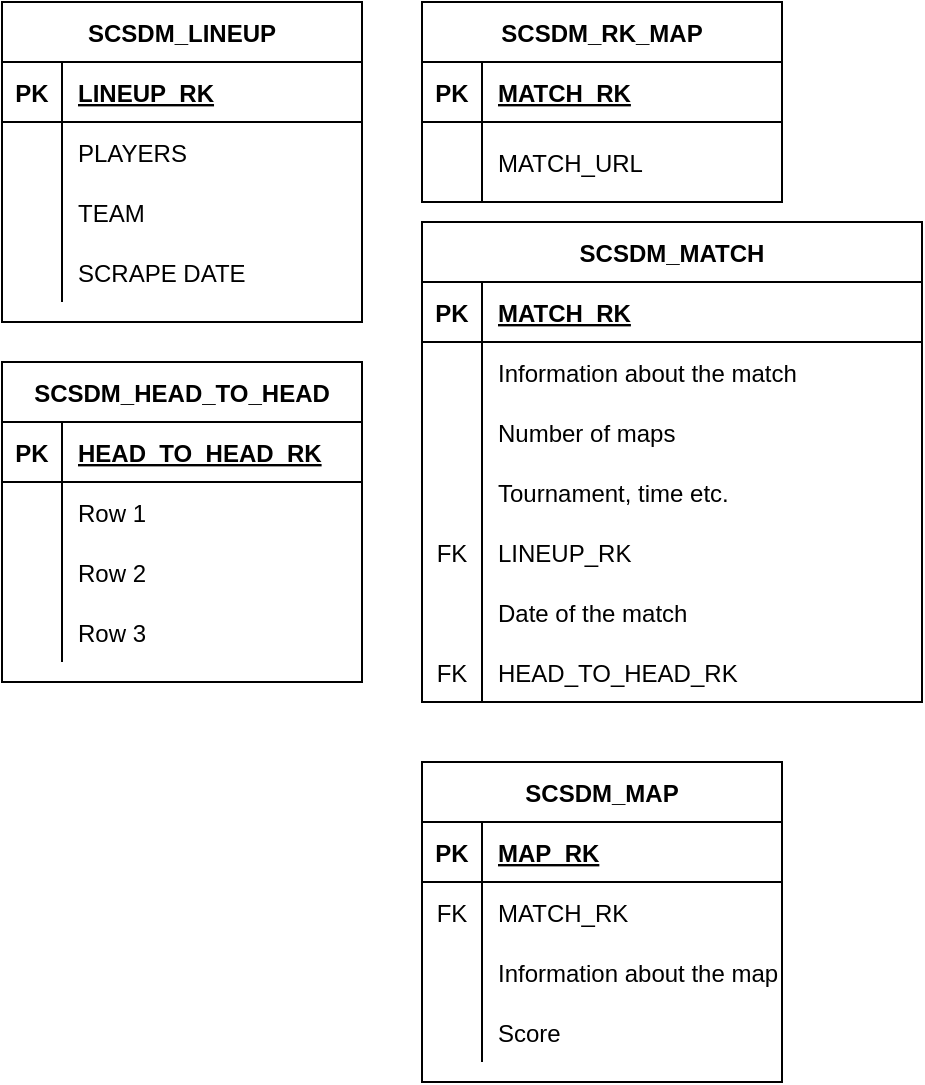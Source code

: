 <mxfile version="13.7.7" type="device"><diagram id="2qaldOQX481ZHARPjsJ8" name="Page-1"><mxGraphModel dx="981" dy="492" grid="1" gridSize="10" guides="1" tooltips="1" connect="1" arrows="1" fold="1" page="1" pageScale="1" pageWidth="827" pageHeight="1169" math="0" shadow="0"><root><mxCell id="0"/><mxCell id="1" parent="0"/><mxCell id="ufbRE9iXcmIKrwFigK5V-14" value="SCSDM_RK_MAP" style="shape=table;startSize=30;container=1;collapsible=1;childLayout=tableLayout;fixedRows=1;rowLines=0;fontStyle=1;align=center;resizeLast=1;" vertex="1" parent="1"><mxGeometry x="440" y="260" width="180" height="100" as="geometry"/></mxCell><mxCell id="ufbRE9iXcmIKrwFigK5V-15" value="" style="shape=partialRectangle;collapsible=0;dropTarget=0;pointerEvents=0;fillColor=none;top=0;left=0;bottom=1;right=0;points=[[0,0.5],[1,0.5]];portConstraint=eastwest;" vertex="1" parent="ufbRE9iXcmIKrwFigK5V-14"><mxGeometry y="30" width="180" height="30" as="geometry"/></mxCell><mxCell id="ufbRE9iXcmIKrwFigK5V-16" value="PK" style="shape=partialRectangle;connectable=0;fillColor=none;top=0;left=0;bottom=0;right=0;fontStyle=1;overflow=hidden;" vertex="1" parent="ufbRE9iXcmIKrwFigK5V-15"><mxGeometry width="30" height="30" as="geometry"/></mxCell><mxCell id="ufbRE9iXcmIKrwFigK5V-17" value="MATCH_RK" style="shape=partialRectangle;connectable=0;fillColor=none;top=0;left=0;bottom=0;right=0;align=left;spacingLeft=6;fontStyle=5;overflow=hidden;" vertex="1" parent="ufbRE9iXcmIKrwFigK5V-15"><mxGeometry x="30" width="150" height="30" as="geometry"/></mxCell><mxCell id="ufbRE9iXcmIKrwFigK5V-18" value="" style="shape=partialRectangle;collapsible=0;dropTarget=0;pointerEvents=0;fillColor=none;top=0;left=0;bottom=0;right=0;points=[[0,0.5],[1,0.5]];portConstraint=eastwest;" vertex="1" parent="ufbRE9iXcmIKrwFigK5V-14"><mxGeometry y="60" width="180" height="40" as="geometry"/></mxCell><mxCell id="ufbRE9iXcmIKrwFigK5V-19" value="" style="shape=partialRectangle;connectable=0;fillColor=none;top=0;left=0;bottom=0;right=0;editable=1;overflow=hidden;" vertex="1" parent="ufbRE9iXcmIKrwFigK5V-18"><mxGeometry width="30" height="40" as="geometry"/></mxCell><mxCell id="ufbRE9iXcmIKrwFigK5V-20" value="MATCH_URL" style="shape=partialRectangle;connectable=0;fillColor=none;top=0;left=0;bottom=0;right=0;align=left;spacingLeft=6;overflow=hidden;" vertex="1" parent="ufbRE9iXcmIKrwFigK5V-18"><mxGeometry x="30" width="150" height="40" as="geometry"/></mxCell><mxCell id="ufbRE9iXcmIKrwFigK5V-27" value="SCSDM_MATCH" style="shape=table;startSize=30;container=1;collapsible=1;childLayout=tableLayout;fixedRows=1;rowLines=0;fontStyle=1;align=center;resizeLast=1;" vertex="1" parent="1"><mxGeometry x="440" y="370" width="250" height="240" as="geometry"/></mxCell><mxCell id="ufbRE9iXcmIKrwFigK5V-28" value="" style="shape=partialRectangle;collapsible=0;dropTarget=0;pointerEvents=0;fillColor=none;top=0;left=0;bottom=1;right=0;points=[[0,0.5],[1,0.5]];portConstraint=eastwest;" vertex="1" parent="ufbRE9iXcmIKrwFigK5V-27"><mxGeometry y="30" width="250" height="30" as="geometry"/></mxCell><mxCell id="ufbRE9iXcmIKrwFigK5V-29" value="PK" style="shape=partialRectangle;connectable=0;fillColor=none;top=0;left=0;bottom=0;right=0;fontStyle=1;overflow=hidden;" vertex="1" parent="ufbRE9iXcmIKrwFigK5V-28"><mxGeometry width="30" height="30" as="geometry"/></mxCell><mxCell id="ufbRE9iXcmIKrwFigK5V-30" value="MATCH_RK" style="shape=partialRectangle;connectable=0;fillColor=none;top=0;left=0;bottom=0;right=0;align=left;spacingLeft=6;fontStyle=5;overflow=hidden;" vertex="1" parent="ufbRE9iXcmIKrwFigK5V-28"><mxGeometry x="30" width="220" height="30" as="geometry"/></mxCell><mxCell id="ufbRE9iXcmIKrwFigK5V-31" value="" style="shape=partialRectangle;collapsible=0;dropTarget=0;pointerEvents=0;fillColor=none;top=0;left=0;bottom=0;right=0;points=[[0,0.5],[1,0.5]];portConstraint=eastwest;" vertex="1" parent="ufbRE9iXcmIKrwFigK5V-27"><mxGeometry y="60" width="250" height="30" as="geometry"/></mxCell><mxCell id="ufbRE9iXcmIKrwFigK5V-32" value="" style="shape=partialRectangle;connectable=0;fillColor=none;top=0;left=0;bottom=0;right=0;editable=1;overflow=hidden;" vertex="1" parent="ufbRE9iXcmIKrwFigK5V-31"><mxGeometry width="30" height="30" as="geometry"/></mxCell><mxCell id="ufbRE9iXcmIKrwFigK5V-33" value="Information about the match" style="shape=partialRectangle;connectable=0;fillColor=none;top=0;left=0;bottom=0;right=0;align=left;spacingLeft=6;overflow=hidden;" vertex="1" parent="ufbRE9iXcmIKrwFigK5V-31"><mxGeometry x="30" width="220" height="30" as="geometry"/></mxCell><mxCell id="ufbRE9iXcmIKrwFigK5V-34" value="" style="shape=partialRectangle;collapsible=0;dropTarget=0;pointerEvents=0;fillColor=none;top=0;left=0;bottom=0;right=0;points=[[0,0.5],[1,0.5]];portConstraint=eastwest;" vertex="1" parent="ufbRE9iXcmIKrwFigK5V-27"><mxGeometry y="90" width="250" height="30" as="geometry"/></mxCell><mxCell id="ufbRE9iXcmIKrwFigK5V-35" value="" style="shape=partialRectangle;connectable=0;fillColor=none;top=0;left=0;bottom=0;right=0;editable=1;overflow=hidden;" vertex="1" parent="ufbRE9iXcmIKrwFigK5V-34"><mxGeometry width="30" height="30" as="geometry"/></mxCell><mxCell id="ufbRE9iXcmIKrwFigK5V-36" value="Number of maps" style="shape=partialRectangle;connectable=0;fillColor=none;top=0;left=0;bottom=0;right=0;align=left;spacingLeft=6;overflow=hidden;" vertex="1" parent="ufbRE9iXcmIKrwFigK5V-34"><mxGeometry x="30" width="220" height="30" as="geometry"/></mxCell><mxCell id="ufbRE9iXcmIKrwFigK5V-37" value="" style="shape=partialRectangle;collapsible=0;dropTarget=0;pointerEvents=0;fillColor=none;top=0;left=0;bottom=0;right=0;points=[[0,0.5],[1,0.5]];portConstraint=eastwest;" vertex="1" parent="ufbRE9iXcmIKrwFigK5V-27"><mxGeometry y="120" width="250" height="30" as="geometry"/></mxCell><mxCell id="ufbRE9iXcmIKrwFigK5V-38" value="" style="shape=partialRectangle;connectable=0;fillColor=none;top=0;left=0;bottom=0;right=0;editable=1;overflow=hidden;" vertex="1" parent="ufbRE9iXcmIKrwFigK5V-37"><mxGeometry width="30" height="30" as="geometry"/></mxCell><mxCell id="ufbRE9iXcmIKrwFigK5V-39" value="Tournament, time etc." style="shape=partialRectangle;connectable=0;fillColor=none;top=0;left=0;bottom=0;right=0;align=left;spacingLeft=6;overflow=hidden;" vertex="1" parent="ufbRE9iXcmIKrwFigK5V-37"><mxGeometry x="30" width="220" height="30" as="geometry"/></mxCell><mxCell id="ufbRE9iXcmIKrwFigK5V-53" value="" style="shape=partialRectangle;collapsible=0;dropTarget=0;pointerEvents=0;fillColor=none;top=0;left=0;bottom=0;right=0;points=[[0,0.5],[1,0.5]];portConstraint=eastwest;" vertex="1" parent="ufbRE9iXcmIKrwFigK5V-27"><mxGeometry y="150" width="250" height="30" as="geometry"/></mxCell><mxCell id="ufbRE9iXcmIKrwFigK5V-54" value="FK" style="shape=partialRectangle;connectable=0;fillColor=none;top=0;left=0;bottom=0;right=0;editable=1;overflow=hidden;" vertex="1" parent="ufbRE9iXcmIKrwFigK5V-53"><mxGeometry width="30" height="30" as="geometry"/></mxCell><mxCell id="ufbRE9iXcmIKrwFigK5V-55" value="LINEUP_RK" style="shape=partialRectangle;connectable=0;fillColor=none;top=0;left=0;bottom=0;right=0;align=left;spacingLeft=6;overflow=hidden;" vertex="1" parent="ufbRE9iXcmIKrwFigK5V-53"><mxGeometry x="30" width="220" height="30" as="geometry"/></mxCell><mxCell id="ufbRE9iXcmIKrwFigK5V-69" value="" style="shape=partialRectangle;collapsible=0;dropTarget=0;pointerEvents=0;fillColor=none;top=0;left=0;bottom=0;right=0;points=[[0,0.5],[1,0.5]];portConstraint=eastwest;" vertex="1" parent="ufbRE9iXcmIKrwFigK5V-27"><mxGeometry y="180" width="250" height="30" as="geometry"/></mxCell><mxCell id="ufbRE9iXcmIKrwFigK5V-70" value="" style="shape=partialRectangle;connectable=0;fillColor=none;top=0;left=0;bottom=0;right=0;editable=1;overflow=hidden;" vertex="1" parent="ufbRE9iXcmIKrwFigK5V-69"><mxGeometry width="30" height="30" as="geometry"/></mxCell><mxCell id="ufbRE9iXcmIKrwFigK5V-71" value="Date of the match" style="shape=partialRectangle;connectable=0;fillColor=none;top=0;left=0;bottom=0;right=0;align=left;spacingLeft=6;overflow=hidden;" vertex="1" parent="ufbRE9iXcmIKrwFigK5V-69"><mxGeometry x="30" width="220" height="30" as="geometry"/></mxCell><mxCell id="ufbRE9iXcmIKrwFigK5V-85" value="" style="shape=partialRectangle;collapsible=0;dropTarget=0;pointerEvents=0;fillColor=none;top=0;left=0;bottom=0;right=0;points=[[0,0.5],[1,0.5]];portConstraint=eastwest;" vertex="1" parent="ufbRE9iXcmIKrwFigK5V-27"><mxGeometry y="210" width="250" height="30" as="geometry"/></mxCell><mxCell id="ufbRE9iXcmIKrwFigK5V-86" value="FK" style="shape=partialRectangle;connectable=0;fillColor=none;top=0;left=0;bottom=0;right=0;editable=1;overflow=hidden;" vertex="1" parent="ufbRE9iXcmIKrwFigK5V-85"><mxGeometry width="30" height="30" as="geometry"/></mxCell><mxCell id="ufbRE9iXcmIKrwFigK5V-87" value="HEAD_TO_HEAD_RK" style="shape=partialRectangle;connectable=0;fillColor=none;top=0;left=0;bottom=0;right=0;align=left;spacingLeft=6;overflow=hidden;" vertex="1" parent="ufbRE9iXcmIKrwFigK5V-85"><mxGeometry x="30" width="220" height="30" as="geometry"/></mxCell><mxCell id="ufbRE9iXcmIKrwFigK5V-56" value="SCSDM_LINEUP" style="shape=table;startSize=30;container=1;collapsible=1;childLayout=tableLayout;fixedRows=1;rowLines=0;fontStyle=1;align=center;resizeLast=1;" vertex="1" parent="1"><mxGeometry x="230" y="260" width="180" height="160" as="geometry"/></mxCell><mxCell id="ufbRE9iXcmIKrwFigK5V-57" value="" style="shape=partialRectangle;collapsible=0;dropTarget=0;pointerEvents=0;fillColor=none;top=0;left=0;bottom=1;right=0;points=[[0,0.5],[1,0.5]];portConstraint=eastwest;" vertex="1" parent="ufbRE9iXcmIKrwFigK5V-56"><mxGeometry y="30" width="180" height="30" as="geometry"/></mxCell><mxCell id="ufbRE9iXcmIKrwFigK5V-58" value="PK" style="shape=partialRectangle;connectable=0;fillColor=none;top=0;left=0;bottom=0;right=0;fontStyle=1;overflow=hidden;" vertex="1" parent="ufbRE9iXcmIKrwFigK5V-57"><mxGeometry width="30" height="30" as="geometry"/></mxCell><mxCell id="ufbRE9iXcmIKrwFigK5V-59" value="LINEUP_RK" style="shape=partialRectangle;connectable=0;fillColor=none;top=0;left=0;bottom=0;right=0;align=left;spacingLeft=6;fontStyle=5;overflow=hidden;" vertex="1" parent="ufbRE9iXcmIKrwFigK5V-57"><mxGeometry x="30" width="150" height="30" as="geometry"/></mxCell><mxCell id="ufbRE9iXcmIKrwFigK5V-60" value="" style="shape=partialRectangle;collapsible=0;dropTarget=0;pointerEvents=0;fillColor=none;top=0;left=0;bottom=0;right=0;points=[[0,0.5],[1,0.5]];portConstraint=eastwest;" vertex="1" parent="ufbRE9iXcmIKrwFigK5V-56"><mxGeometry y="60" width="180" height="30" as="geometry"/></mxCell><mxCell id="ufbRE9iXcmIKrwFigK5V-61" value="" style="shape=partialRectangle;connectable=0;fillColor=none;top=0;left=0;bottom=0;right=0;editable=1;overflow=hidden;" vertex="1" parent="ufbRE9iXcmIKrwFigK5V-60"><mxGeometry width="30" height="30" as="geometry"/></mxCell><mxCell id="ufbRE9iXcmIKrwFigK5V-62" value="PLAYERS" style="shape=partialRectangle;connectable=0;fillColor=none;top=0;left=0;bottom=0;right=0;align=left;spacingLeft=6;overflow=hidden;" vertex="1" parent="ufbRE9iXcmIKrwFigK5V-60"><mxGeometry x="30" width="150" height="30" as="geometry"/></mxCell><mxCell id="ufbRE9iXcmIKrwFigK5V-63" value="" style="shape=partialRectangle;collapsible=0;dropTarget=0;pointerEvents=0;fillColor=none;top=0;left=0;bottom=0;right=0;points=[[0,0.5],[1,0.5]];portConstraint=eastwest;" vertex="1" parent="ufbRE9iXcmIKrwFigK5V-56"><mxGeometry y="90" width="180" height="30" as="geometry"/></mxCell><mxCell id="ufbRE9iXcmIKrwFigK5V-64" value="" style="shape=partialRectangle;connectable=0;fillColor=none;top=0;left=0;bottom=0;right=0;editable=1;overflow=hidden;" vertex="1" parent="ufbRE9iXcmIKrwFigK5V-63"><mxGeometry width="30" height="30" as="geometry"/></mxCell><mxCell id="ufbRE9iXcmIKrwFigK5V-65" value="TEAM" style="shape=partialRectangle;connectable=0;fillColor=none;top=0;left=0;bottom=0;right=0;align=left;spacingLeft=6;overflow=hidden;" vertex="1" parent="ufbRE9iXcmIKrwFigK5V-63"><mxGeometry x="30" width="150" height="30" as="geometry"/></mxCell><mxCell id="ufbRE9iXcmIKrwFigK5V-66" value="" style="shape=partialRectangle;collapsible=0;dropTarget=0;pointerEvents=0;fillColor=none;top=0;left=0;bottom=0;right=0;points=[[0,0.5],[1,0.5]];portConstraint=eastwest;" vertex="1" parent="ufbRE9iXcmIKrwFigK5V-56"><mxGeometry y="120" width="180" height="30" as="geometry"/></mxCell><mxCell id="ufbRE9iXcmIKrwFigK5V-67" value="" style="shape=partialRectangle;connectable=0;fillColor=none;top=0;left=0;bottom=0;right=0;editable=1;overflow=hidden;" vertex="1" parent="ufbRE9iXcmIKrwFigK5V-66"><mxGeometry width="30" height="30" as="geometry"/></mxCell><mxCell id="ufbRE9iXcmIKrwFigK5V-68" value="SCRAPE DATE" style="shape=partialRectangle;connectable=0;fillColor=none;top=0;left=0;bottom=0;right=0;align=left;spacingLeft=6;overflow=hidden;" vertex="1" parent="ufbRE9iXcmIKrwFigK5V-66"><mxGeometry x="30" width="150" height="30" as="geometry"/></mxCell><mxCell id="ufbRE9iXcmIKrwFigK5V-72" value="SCSDM_HEAD_TO_HEAD" style="shape=table;startSize=30;container=1;collapsible=1;childLayout=tableLayout;fixedRows=1;rowLines=0;fontStyle=1;align=center;resizeLast=1;" vertex="1" parent="1"><mxGeometry x="230" y="440" width="180" height="160" as="geometry"/></mxCell><mxCell id="ufbRE9iXcmIKrwFigK5V-73" value="" style="shape=partialRectangle;collapsible=0;dropTarget=0;pointerEvents=0;fillColor=none;top=0;left=0;bottom=1;right=0;points=[[0,0.5],[1,0.5]];portConstraint=eastwest;" vertex="1" parent="ufbRE9iXcmIKrwFigK5V-72"><mxGeometry y="30" width="180" height="30" as="geometry"/></mxCell><mxCell id="ufbRE9iXcmIKrwFigK5V-74" value="PK" style="shape=partialRectangle;connectable=0;fillColor=none;top=0;left=0;bottom=0;right=0;fontStyle=1;overflow=hidden;" vertex="1" parent="ufbRE9iXcmIKrwFigK5V-73"><mxGeometry width="30" height="30" as="geometry"/></mxCell><mxCell id="ufbRE9iXcmIKrwFigK5V-75" value="HEAD_TO_HEAD_RK" style="shape=partialRectangle;connectable=0;fillColor=none;top=0;left=0;bottom=0;right=0;align=left;spacingLeft=6;fontStyle=5;overflow=hidden;" vertex="1" parent="ufbRE9iXcmIKrwFigK5V-73"><mxGeometry x="30" width="150" height="30" as="geometry"/></mxCell><mxCell id="ufbRE9iXcmIKrwFigK5V-76" value="" style="shape=partialRectangle;collapsible=0;dropTarget=0;pointerEvents=0;fillColor=none;top=0;left=0;bottom=0;right=0;points=[[0,0.5],[1,0.5]];portConstraint=eastwest;" vertex="1" parent="ufbRE9iXcmIKrwFigK5V-72"><mxGeometry y="60" width="180" height="30" as="geometry"/></mxCell><mxCell id="ufbRE9iXcmIKrwFigK5V-77" value="" style="shape=partialRectangle;connectable=0;fillColor=none;top=0;left=0;bottom=0;right=0;editable=1;overflow=hidden;" vertex="1" parent="ufbRE9iXcmIKrwFigK5V-76"><mxGeometry width="30" height="30" as="geometry"/></mxCell><mxCell id="ufbRE9iXcmIKrwFigK5V-78" value="Row 1" style="shape=partialRectangle;connectable=0;fillColor=none;top=0;left=0;bottom=0;right=0;align=left;spacingLeft=6;overflow=hidden;" vertex="1" parent="ufbRE9iXcmIKrwFigK5V-76"><mxGeometry x="30" width="150" height="30" as="geometry"/></mxCell><mxCell id="ufbRE9iXcmIKrwFigK5V-79" value="" style="shape=partialRectangle;collapsible=0;dropTarget=0;pointerEvents=0;fillColor=none;top=0;left=0;bottom=0;right=0;points=[[0,0.5],[1,0.5]];portConstraint=eastwest;" vertex="1" parent="ufbRE9iXcmIKrwFigK5V-72"><mxGeometry y="90" width="180" height="30" as="geometry"/></mxCell><mxCell id="ufbRE9iXcmIKrwFigK5V-80" value="" style="shape=partialRectangle;connectable=0;fillColor=none;top=0;left=0;bottom=0;right=0;editable=1;overflow=hidden;" vertex="1" parent="ufbRE9iXcmIKrwFigK5V-79"><mxGeometry width="30" height="30" as="geometry"/></mxCell><mxCell id="ufbRE9iXcmIKrwFigK5V-81" value="Row 2" style="shape=partialRectangle;connectable=0;fillColor=none;top=0;left=0;bottom=0;right=0;align=left;spacingLeft=6;overflow=hidden;" vertex="1" parent="ufbRE9iXcmIKrwFigK5V-79"><mxGeometry x="30" width="150" height="30" as="geometry"/></mxCell><mxCell id="ufbRE9iXcmIKrwFigK5V-82" value="" style="shape=partialRectangle;collapsible=0;dropTarget=0;pointerEvents=0;fillColor=none;top=0;left=0;bottom=0;right=0;points=[[0,0.5],[1,0.5]];portConstraint=eastwest;" vertex="1" parent="ufbRE9iXcmIKrwFigK5V-72"><mxGeometry y="120" width="180" height="30" as="geometry"/></mxCell><mxCell id="ufbRE9iXcmIKrwFigK5V-83" value="" style="shape=partialRectangle;connectable=0;fillColor=none;top=0;left=0;bottom=0;right=0;editable=1;overflow=hidden;" vertex="1" parent="ufbRE9iXcmIKrwFigK5V-82"><mxGeometry width="30" height="30" as="geometry"/></mxCell><mxCell id="ufbRE9iXcmIKrwFigK5V-84" value="Row 3" style="shape=partialRectangle;connectable=0;fillColor=none;top=0;left=0;bottom=0;right=0;align=left;spacingLeft=6;overflow=hidden;" vertex="1" parent="ufbRE9iXcmIKrwFigK5V-82"><mxGeometry x="30" width="150" height="30" as="geometry"/></mxCell><mxCell id="ufbRE9iXcmIKrwFigK5V-40" value="SCSDM_MAP" style="shape=table;startSize=30;container=1;collapsible=1;childLayout=tableLayout;fixedRows=1;rowLines=0;fontStyle=1;align=center;resizeLast=1;" vertex="1" parent="1"><mxGeometry x="440" y="640" width="180" height="160" as="geometry"/></mxCell><mxCell id="ufbRE9iXcmIKrwFigK5V-41" value="" style="shape=partialRectangle;collapsible=0;dropTarget=0;pointerEvents=0;fillColor=none;top=0;left=0;bottom=1;right=0;points=[[0,0.5],[1,0.5]];portConstraint=eastwest;" vertex="1" parent="ufbRE9iXcmIKrwFigK5V-40"><mxGeometry y="30" width="180" height="30" as="geometry"/></mxCell><mxCell id="ufbRE9iXcmIKrwFigK5V-42" value="PK" style="shape=partialRectangle;connectable=0;fillColor=none;top=0;left=0;bottom=0;right=0;fontStyle=1;overflow=hidden;" vertex="1" parent="ufbRE9iXcmIKrwFigK5V-41"><mxGeometry width="30" height="30" as="geometry"/></mxCell><mxCell id="ufbRE9iXcmIKrwFigK5V-43" value="MAP_RK" style="shape=partialRectangle;connectable=0;fillColor=none;top=0;left=0;bottom=0;right=0;align=left;spacingLeft=6;fontStyle=5;overflow=hidden;" vertex="1" parent="ufbRE9iXcmIKrwFigK5V-41"><mxGeometry x="30" width="150" height="30" as="geometry"/></mxCell><mxCell id="ufbRE9iXcmIKrwFigK5V-44" value="" style="shape=partialRectangle;collapsible=0;dropTarget=0;pointerEvents=0;fillColor=none;top=0;left=0;bottom=0;right=0;points=[[0,0.5],[1,0.5]];portConstraint=eastwest;" vertex="1" parent="ufbRE9iXcmIKrwFigK5V-40"><mxGeometry y="60" width="180" height="30" as="geometry"/></mxCell><mxCell id="ufbRE9iXcmIKrwFigK5V-45" value="FK" style="shape=partialRectangle;connectable=0;fillColor=none;top=0;left=0;bottom=0;right=0;editable=1;overflow=hidden;" vertex="1" parent="ufbRE9iXcmIKrwFigK5V-44"><mxGeometry width="30" height="30" as="geometry"/></mxCell><mxCell id="ufbRE9iXcmIKrwFigK5V-46" value="MATCH_RK" style="shape=partialRectangle;connectable=0;fillColor=none;top=0;left=0;bottom=0;right=0;align=left;spacingLeft=6;overflow=hidden;" vertex="1" parent="ufbRE9iXcmIKrwFigK5V-44"><mxGeometry x="30" width="150" height="30" as="geometry"/></mxCell><mxCell id="ufbRE9iXcmIKrwFigK5V-47" value="" style="shape=partialRectangle;collapsible=0;dropTarget=0;pointerEvents=0;fillColor=none;top=0;left=0;bottom=0;right=0;points=[[0,0.5],[1,0.5]];portConstraint=eastwest;" vertex="1" parent="ufbRE9iXcmIKrwFigK5V-40"><mxGeometry y="90" width="180" height="30" as="geometry"/></mxCell><mxCell id="ufbRE9iXcmIKrwFigK5V-48" value="" style="shape=partialRectangle;connectable=0;fillColor=none;top=0;left=0;bottom=0;right=0;editable=1;overflow=hidden;" vertex="1" parent="ufbRE9iXcmIKrwFigK5V-47"><mxGeometry width="30" height="30" as="geometry"/></mxCell><mxCell id="ufbRE9iXcmIKrwFigK5V-49" value="Information about the map" style="shape=partialRectangle;connectable=0;fillColor=none;top=0;left=0;bottom=0;right=0;align=left;spacingLeft=6;overflow=hidden;" vertex="1" parent="ufbRE9iXcmIKrwFigK5V-47"><mxGeometry x="30" width="150" height="30" as="geometry"/></mxCell><mxCell id="ufbRE9iXcmIKrwFigK5V-50" value="" style="shape=partialRectangle;collapsible=0;dropTarget=0;pointerEvents=0;fillColor=none;top=0;left=0;bottom=0;right=0;points=[[0,0.5],[1,0.5]];portConstraint=eastwest;" vertex="1" parent="ufbRE9iXcmIKrwFigK5V-40"><mxGeometry y="120" width="180" height="30" as="geometry"/></mxCell><mxCell id="ufbRE9iXcmIKrwFigK5V-51" value="" style="shape=partialRectangle;connectable=0;fillColor=none;top=0;left=0;bottom=0;right=0;editable=1;overflow=hidden;" vertex="1" parent="ufbRE9iXcmIKrwFigK5V-50"><mxGeometry width="30" height="30" as="geometry"/></mxCell><mxCell id="ufbRE9iXcmIKrwFigK5V-52" value="Score" style="shape=partialRectangle;connectable=0;fillColor=none;top=0;left=0;bottom=0;right=0;align=left;spacingLeft=6;overflow=hidden;" vertex="1" parent="ufbRE9iXcmIKrwFigK5V-50"><mxGeometry x="30" width="150" height="30" as="geometry"/></mxCell></root></mxGraphModel></diagram></mxfile>